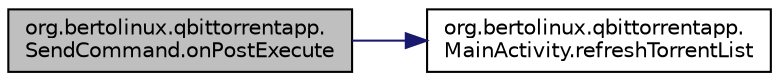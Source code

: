 digraph "org.bertolinux.qbittorrentapp.SendCommand.onPostExecute"
{
  edge [fontname="Helvetica",fontsize="10",labelfontname="Helvetica",labelfontsize="10"];
  node [fontname="Helvetica",fontsize="10",shape=record];
  rankdir="LR";
  Node5 [label="org.bertolinux.qbittorrentapp.\lSendCommand.onPostExecute",height=0.2,width=0.4,color="black", fillcolor="grey75", style="filled", fontcolor="black"];
  Node5 -> Node6 [color="midnightblue",fontsize="10",style="solid",fontname="Helvetica"];
  Node6 [label="org.bertolinux.qbittorrentapp.\lMainActivity.refreshTorrentList",height=0.2,width=0.4,color="black", fillcolor="white", style="filled",URL="$classorg_1_1bertolinux_1_1qbittorrentapp_1_1MainActivity.html#a4a2e69e2b7d19769668227cc589ad12e"];
}

